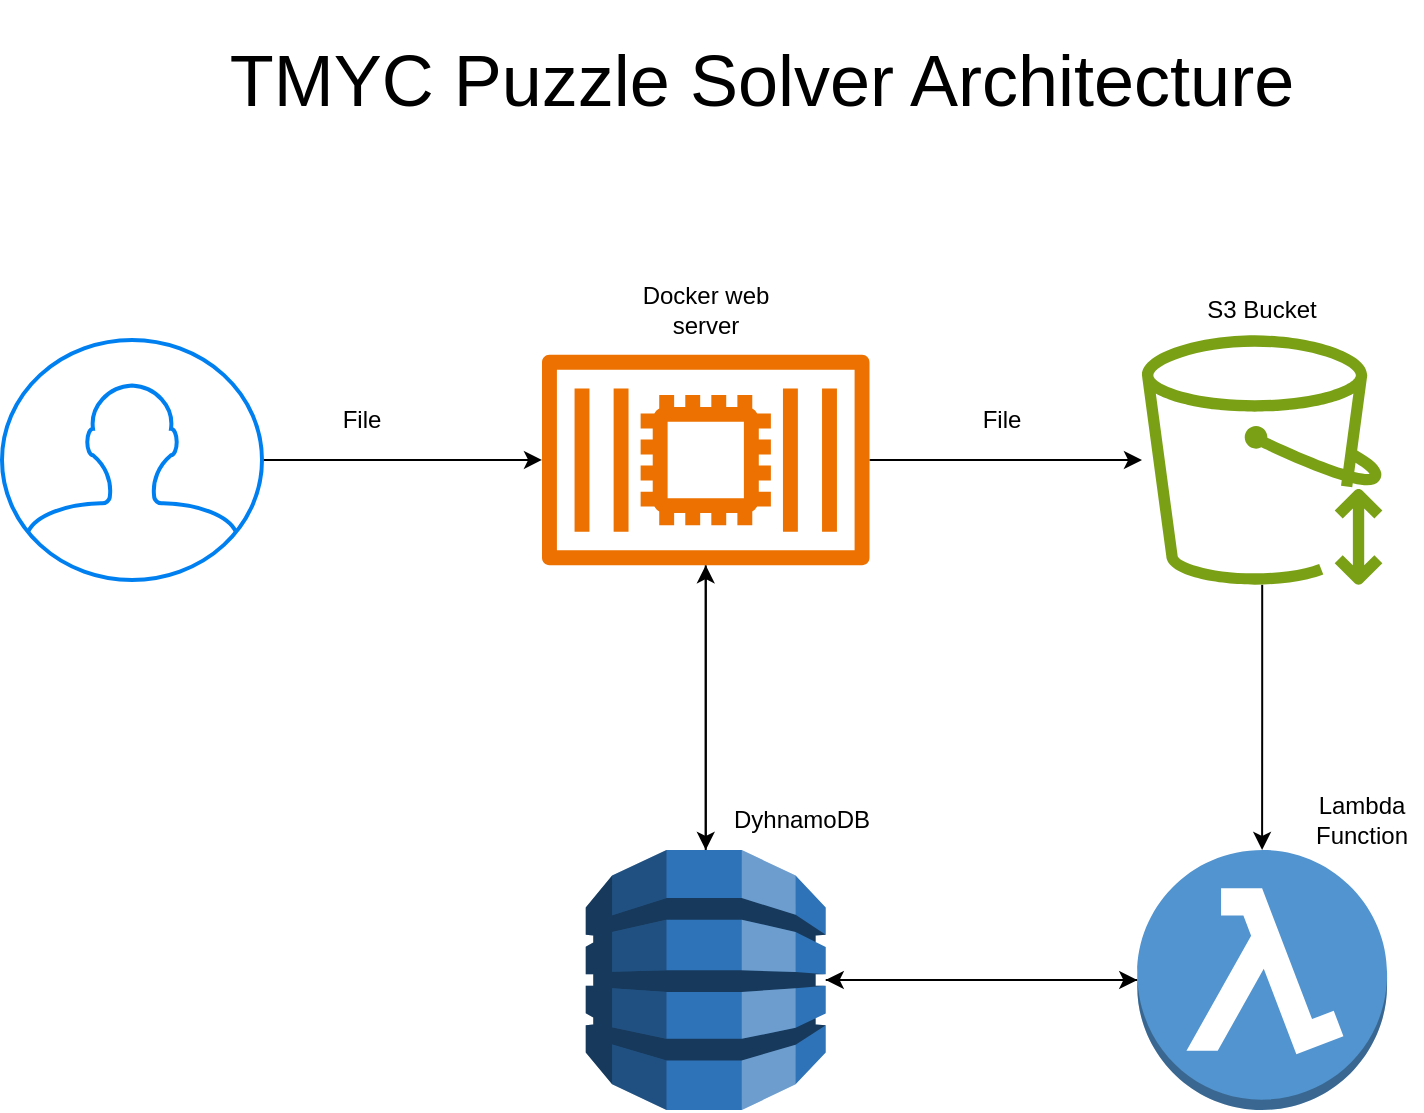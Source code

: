 <mxfile version="22.0.8" type="github">
  <diagram name="Page-1" id="nP30GmvI7ZIDw6K-b8WV">
    <mxGraphModel dx="1872" dy="1006" grid="1" gridSize="10" guides="1" tooltips="1" connect="1" arrows="1" fold="1" page="1" pageScale="1" pageWidth="850" pageHeight="1100" math="0" shadow="0">
      <root>
        <mxCell id="0" />
        <mxCell id="1" parent="0" />
        <mxCell id="vhAgxtT7I6fIa3yYerm1-18" value="" style="edgeStyle=orthogonalEdgeStyle;rounded=0;orthogonalLoop=1;jettySize=auto;html=1;" parent="1" source="vhAgxtT7I6fIa3yYerm1-6" target="vhAgxtT7I6fIa3yYerm1-8" edge="1">
          <mxGeometry relative="1" as="geometry">
            <mxPoint x="500.005" y="245" as="targetPoint" />
          </mxGeometry>
        </mxCell>
        <mxCell id="vhAgxtT7I6fIa3yYerm1-24" style="edgeStyle=orthogonalEdgeStyle;rounded=0;orthogonalLoop=1;jettySize=auto;html=1;" parent="1" source="vhAgxtT7I6fIa3yYerm1-6" target="vhAgxtT7I6fIa3yYerm1-15" edge="1">
          <mxGeometry relative="1" as="geometry" />
        </mxCell>
        <mxCell id="vhAgxtT7I6fIa3yYerm1-6" value="" style="sketch=0;outlineConnect=0;fontColor=#232F3E;gradientColor=none;fillColor=#ED7100;strokeColor=none;dashed=0;verticalLabelPosition=bottom;verticalAlign=top;align=center;html=1;fontSize=12;fontStyle=0;aspect=fixed;pointerEvents=1;shape=mxgraph.aws4.container_2;" parent="1" vertex="1">
          <mxGeometry x="310" y="197.13" width="163.75" height="105.75" as="geometry" />
        </mxCell>
        <mxCell id="vhAgxtT7I6fIa3yYerm1-14" value="" style="edgeStyle=orthogonalEdgeStyle;rounded=0;orthogonalLoop=1;jettySize=auto;html=1;" parent="1" source="vhAgxtT7I6fIa3yYerm1-8" target="vhAgxtT7I6fIa3yYerm1-9" edge="1">
          <mxGeometry relative="1" as="geometry" />
        </mxCell>
        <mxCell id="vhAgxtT7I6fIa3yYerm1-8" value="" style="sketch=0;outlineConnect=0;fontColor=#232F3E;gradientColor=none;fillColor=#7AA116;strokeColor=none;dashed=0;verticalLabelPosition=bottom;verticalAlign=top;align=center;html=1;fontSize=12;fontStyle=0;aspect=fixed;pointerEvents=1;shape=mxgraph.aws4.standard_ia;" parent="1" vertex="1">
          <mxGeometry x="610" y="187.5" width="120.19" height="125" as="geometry" />
        </mxCell>
        <mxCell id="vhAgxtT7I6fIa3yYerm1-23" style="edgeStyle=orthogonalEdgeStyle;rounded=0;orthogonalLoop=1;jettySize=auto;html=1;" parent="1" source="vhAgxtT7I6fIa3yYerm1-9" target="vhAgxtT7I6fIa3yYerm1-15" edge="1">
          <mxGeometry relative="1" as="geometry" />
        </mxCell>
        <mxCell id="vhAgxtT7I6fIa3yYerm1-9" value="" style="outlineConnect=0;dashed=0;verticalLabelPosition=bottom;verticalAlign=top;align=center;html=1;shape=mxgraph.aws3.lambda_function;fillColor=#5294CF;gradientColor=none;" parent="1" vertex="1">
          <mxGeometry x="607.64" y="445" width="124.91" height="130" as="geometry" />
        </mxCell>
        <mxCell id="vhAgxtT7I6fIa3yYerm1-16" style="edgeStyle=orthogonalEdgeStyle;rounded=0;orthogonalLoop=1;jettySize=auto;html=1;" parent="1" source="vhAgxtT7I6fIa3yYerm1-19" target="vhAgxtT7I6fIa3yYerm1-6" edge="1">
          <mxGeometry relative="1" as="geometry">
            <mxPoint x="180" y="360" as="targetPoint" />
            <mxPoint x="213.67" y="275" as="sourcePoint" />
          </mxGeometry>
        </mxCell>
        <mxCell id="vhAgxtT7I6fIa3yYerm1-22" value="" style="edgeStyle=orthogonalEdgeStyle;rounded=0;orthogonalLoop=1;jettySize=auto;html=1;" parent="1" source="vhAgxtT7I6fIa3yYerm1-15" target="vhAgxtT7I6fIa3yYerm1-6" edge="1">
          <mxGeometry relative="1" as="geometry">
            <mxPoint x="396.32" y="370" as="targetPoint" />
          </mxGeometry>
        </mxCell>
        <mxCell id="vhAgxtT7I6fIa3yYerm1-31" style="edgeStyle=orthogonalEdgeStyle;rounded=0;orthogonalLoop=1;jettySize=auto;html=1;" parent="1" source="vhAgxtT7I6fIa3yYerm1-15" target="vhAgxtT7I6fIa3yYerm1-9" edge="1">
          <mxGeometry relative="1" as="geometry" />
        </mxCell>
        <mxCell id="vhAgxtT7I6fIa3yYerm1-15" value="" style="outlineConnect=0;dashed=0;verticalLabelPosition=bottom;verticalAlign=top;align=center;html=1;shape=mxgraph.aws3.dynamo_db;fillColor=#2E73B8;gradientColor=none;" parent="1" vertex="1">
          <mxGeometry x="331.87" y="445" width="120" height="130" as="geometry" />
        </mxCell>
        <mxCell id="vhAgxtT7I6fIa3yYerm1-19" value="" style="html=1;verticalLabelPosition=bottom;align=center;labelBackgroundColor=#ffffff;verticalAlign=top;strokeWidth=2;strokeColor=#0080F0;shadow=0;dashed=0;shape=mxgraph.ios7.icons.user;" parent="1" vertex="1">
          <mxGeometry x="40" y="190" width="130" height="120" as="geometry" />
        </mxCell>
        <mxCell id="vhAgxtT7I6fIa3yYerm1-20" value="File" style="text;html=1;strokeColor=none;fillColor=none;align=center;verticalAlign=middle;whiteSpace=wrap;rounded=0;" parent="1" vertex="1">
          <mxGeometry x="190" y="220" width="60" height="20" as="geometry" />
        </mxCell>
        <mxCell id="vhAgxtT7I6fIa3yYerm1-25" value="Docker web server&lt;br&gt;" style="text;html=1;strokeColor=none;fillColor=none;align=center;verticalAlign=middle;whiteSpace=wrap;rounded=0;" parent="1" vertex="1">
          <mxGeometry x="342.81" y="160" width="98.13" height="30" as="geometry" />
        </mxCell>
        <mxCell id="vhAgxtT7I6fIa3yYerm1-26" value="S3 Bucket" style="text;html=1;strokeColor=none;fillColor=none;align=center;verticalAlign=middle;whiteSpace=wrap;rounded=0;" parent="1" vertex="1">
          <mxGeometry x="640.09" y="160" width="60" height="30" as="geometry" />
        </mxCell>
        <mxCell id="vhAgxtT7I6fIa3yYerm1-29" value="Lambda Function&lt;br&gt;" style="text;html=1;strokeColor=none;fillColor=none;align=center;verticalAlign=middle;whiteSpace=wrap;rounded=0;" parent="1" vertex="1">
          <mxGeometry x="690" y="415" width="60" height="30" as="geometry" />
        </mxCell>
        <mxCell id="vhAgxtT7I6fIa3yYerm1-30" value="DyhnamoDB" style="text;html=1;strokeColor=none;fillColor=none;align=center;verticalAlign=middle;whiteSpace=wrap;rounded=0;" parent="1" vertex="1">
          <mxGeometry x="410" y="415" width="60" height="30" as="geometry" />
        </mxCell>
        <mxCell id="vhAgxtT7I6fIa3yYerm1-33" value="File" style="text;html=1;strokeColor=none;fillColor=none;align=center;verticalAlign=middle;whiteSpace=wrap;rounded=0;" parent="1" vertex="1">
          <mxGeometry x="510" y="215" width="60" height="30" as="geometry" />
        </mxCell>
        <mxCell id="TYV72Y7tK1jr2BBQdTSE-1" value="&lt;span style=&quot;font-size: 36px;&quot;&gt;TMYC Puzzle Solver Architecture&lt;/span&gt;" style="text;html=1;strokeColor=none;fillColor=none;align=center;verticalAlign=middle;whiteSpace=wrap;rounded=0;" vertex="1" parent="1">
          <mxGeometry x="120" y="20" width="600" height="80" as="geometry" />
        </mxCell>
      </root>
    </mxGraphModel>
  </diagram>
</mxfile>
